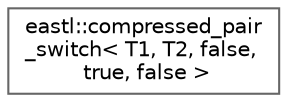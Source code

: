 digraph "类继承关系图"
{
 // LATEX_PDF_SIZE
  bgcolor="transparent";
  edge [fontname=Helvetica,fontsize=10,labelfontname=Helvetica,labelfontsize=10];
  node [fontname=Helvetica,fontsize=10,shape=box,height=0.2,width=0.4];
  rankdir="LR";
  Node0 [id="Node000000",label="eastl::compressed_pair\l_switch\< T1, T2, false,\l true, false \>",height=0.2,width=0.4,color="grey40", fillcolor="white", style="filled",URL="$structeastl_1_1compressed__pair__switch_3_01_t1_00_01_t2_00_01false_00_01true_00_01false_01_4.html",tooltip=" "];
}
